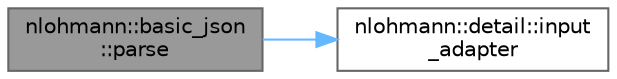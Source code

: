 digraph "nlohmann::basic_json::parse"
{
 // LATEX_PDF_SIZE
  bgcolor="transparent";
  edge [fontname=Helvetica,fontsize=10,labelfontname=Helvetica,labelfontsize=10];
  node [fontname=Helvetica,fontsize=10,shape=box,height=0.2,width=0.4];
  rankdir="LR";
  Node1 [label="nlohmann::basic_json\l::parse",height=0.2,width=0.4,color="gray40", fillcolor="grey60", style="filled", fontcolor="black",tooltip="deserialize from a pair of character iterators"];
  Node1 -> Node2 [color="steelblue1",style="solid"];
  Node2 [label="nlohmann::detail::input\l_adapter",height=0.2,width=0.4,color="grey40", fillcolor="white", style="filled",URL="$a00477.html#a616a53cc3114fdc113fc44e6af4c3c7f",tooltip=" "];
}
